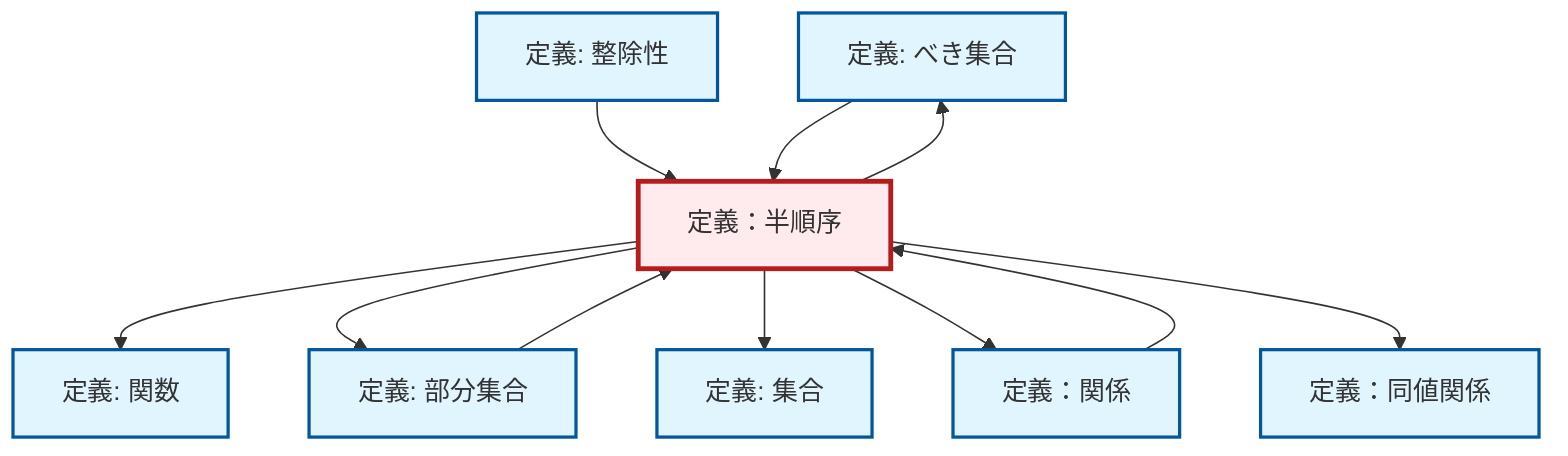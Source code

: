 graph TD
    classDef definition fill:#e1f5fe,stroke:#01579b,stroke-width:2px
    classDef theorem fill:#f3e5f5,stroke:#4a148c,stroke-width:2px
    classDef axiom fill:#fff3e0,stroke:#e65100,stroke-width:2px
    classDef example fill:#e8f5e9,stroke:#1b5e20,stroke-width:2px
    classDef current fill:#ffebee,stroke:#b71c1c,stroke-width:3px
    def-power-set["定義: べき集合"]:::definition
    def-function["定義: 関数"]:::definition
    def-equivalence-relation["定義：同値関係"]:::definition
    def-partial-order["定義：半順序"]:::definition
    def-subset["定義: 部分集合"]:::definition
    def-relation["定義：関係"]:::definition
    def-divisibility["定義: 整除性"]:::definition
    def-set["定義: 集合"]:::definition
    def-subset --> def-partial-order
    def-partial-order --> def-function
    def-partial-order --> def-subset
    def-divisibility --> def-partial-order
    def-relation --> def-partial-order
    def-partial-order --> def-set
    def-partial-order --> def-relation
    def-partial-order --> def-power-set
    def-partial-order --> def-equivalence-relation
    def-power-set --> def-partial-order
    class def-partial-order current